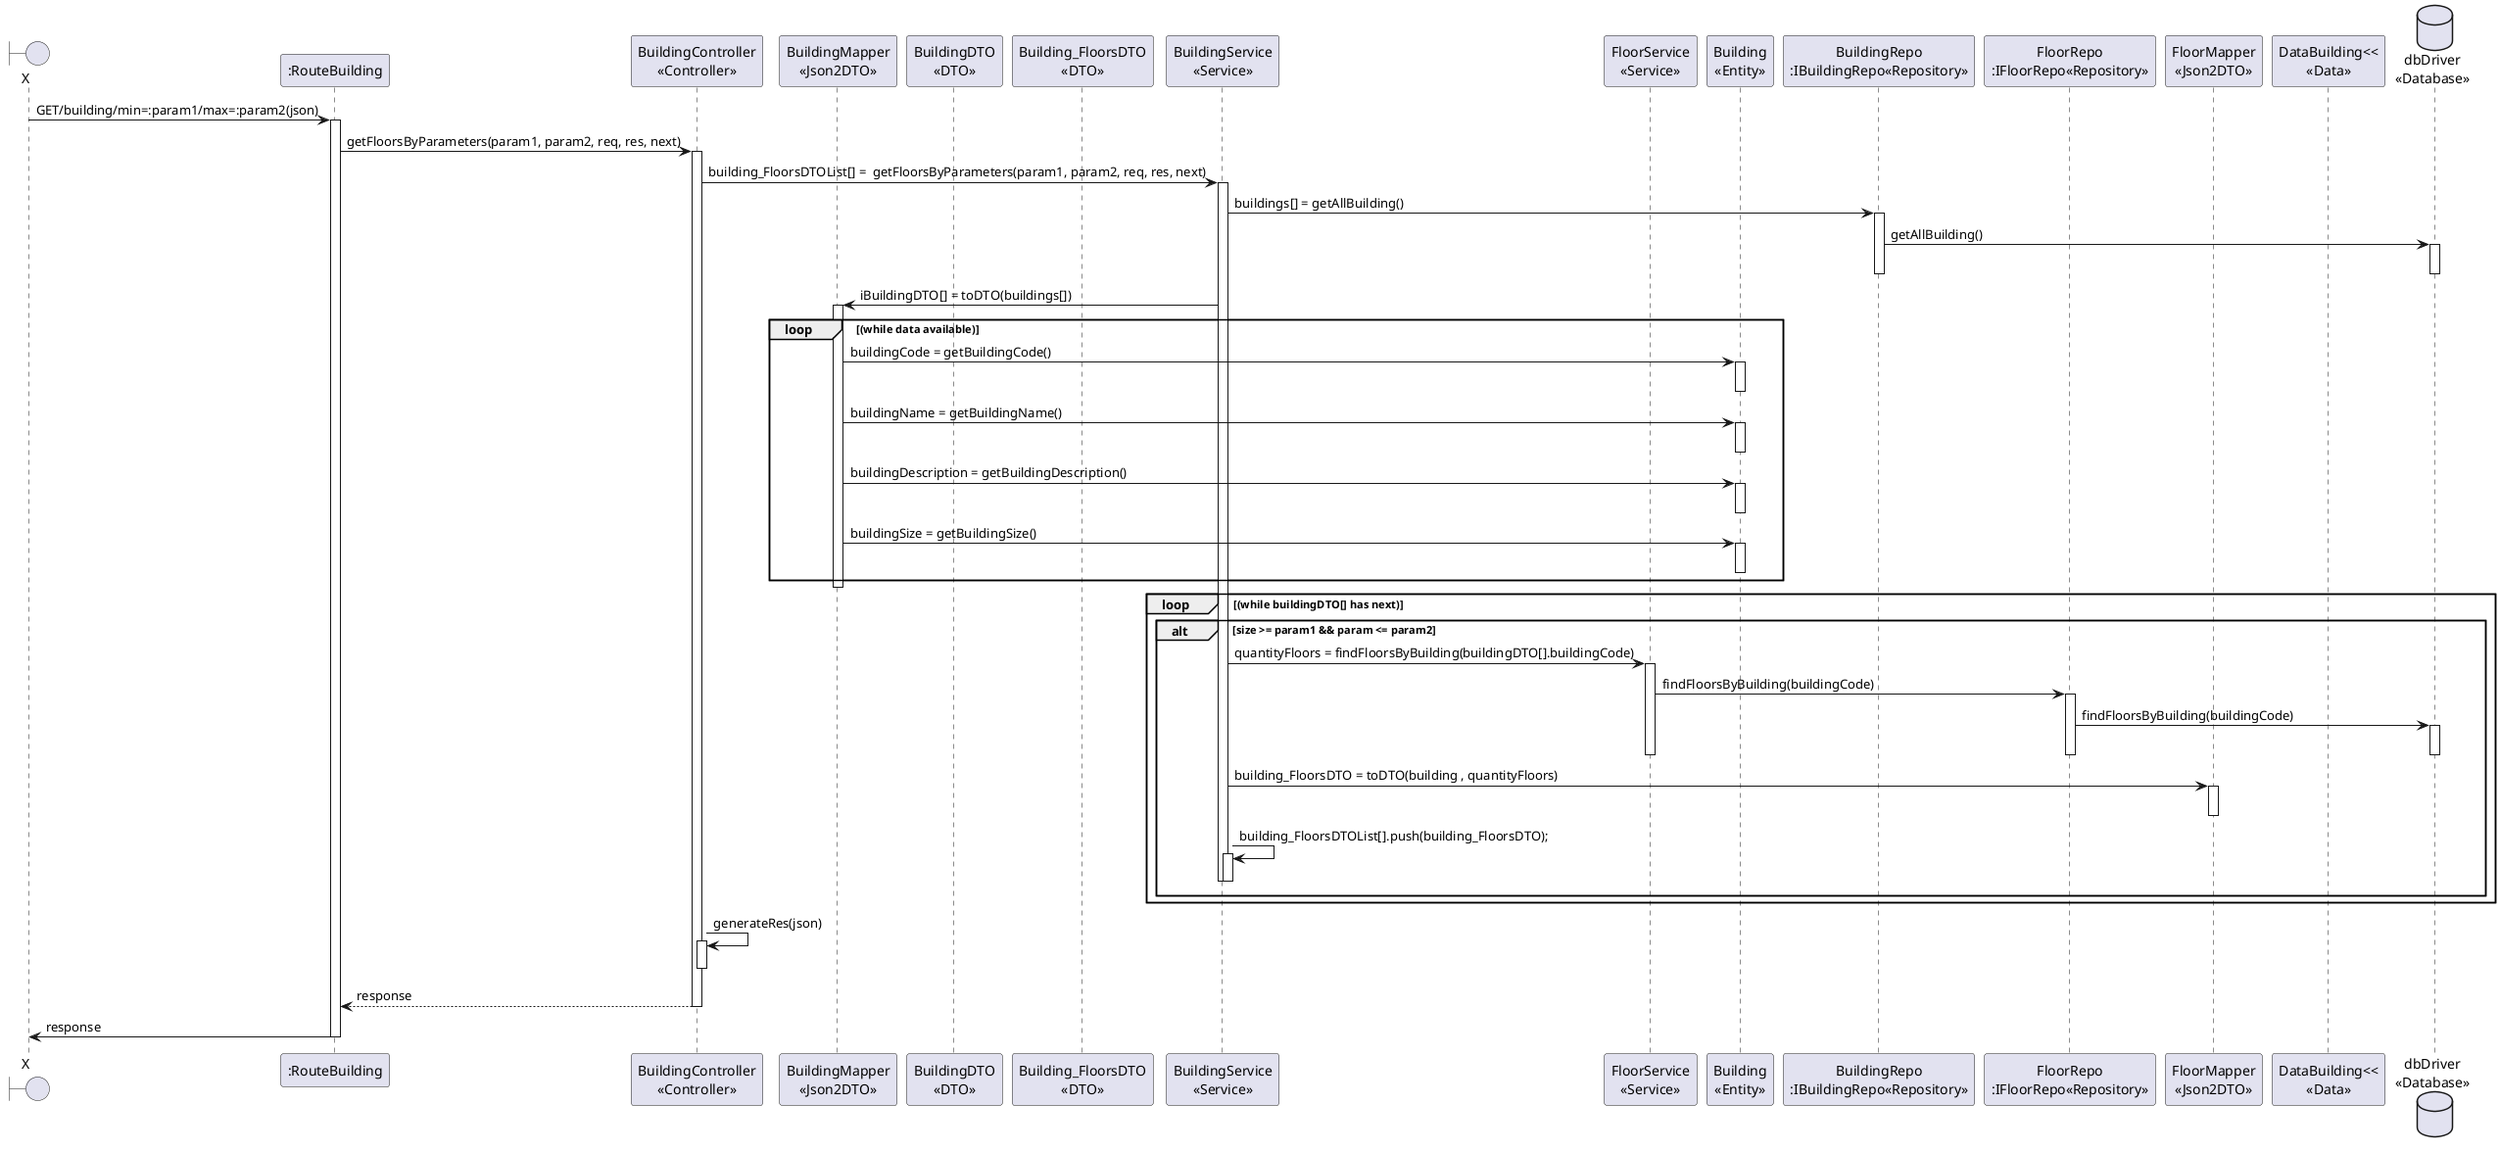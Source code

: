 @startuml
boundary X
participant ":RouteBuilding" as ROUTE
participant "BuildingController\n<<Controller>>" as CTRL
participant "BuildingMapper\n<<Json2DTO>>" as MAPPER
participant "FloorMapper\n<<Json2DTO>>" as MAPPER2
participant "BuildingDTO\n<<DTO>>" as DTO
participant "Building_FloorsDTO\n<<DTO>>" as DTO2
participant "BuildingService\n<<Service>>" as SRV2
participant "FloorService\n<<Service>>" as SRV
participant "Building\n<<Entity>>" as ENTITY
participant "BuildingRepo\n:IBuildingRepo<<Repository>>" as REPO
participant "FloorRepo\n:IFloorRepo<<Repository>>" as REPO2
participant "BuildingMap\n<<Domain2Data>>" as MAPPER2
participant "DataBuilding<<\n<<Data>>" as DATA
database "dbDriver\n<<Database>>" as DB

X -> ROUTE : GET/building/min=:param1/max=:param2(json)
activate ROUTE
ROUTE -> CTRL : getFloorsByParameters(param1, param2, req, res, next)
    activate CTRL
    CTRL -> SRV2 : building_FloorsDTOList[] =  getFloorsByParameters(param1, param2, req, res, next)
    activate SRV2


        SRV2 -> REPO :buildings[] = getAllBuilding()
            activate REPO



            REPO -> DB : getAllBuilding()
                activate DB
                deactivate DB

            deactivate REPO
        SRV2 -> MAPPER : iBuildingDTO[] = toDTO(buildings[])
        activate MAPPER
          loop (while data available)
              MAPPER -> ENTITY : buildingCode = getBuildingCode()
                  activate ENTITY
                  deactivate ENTITY
              MAPPER -> ENTITY : buildingName = getBuildingName()
                  activate ENTITY
                  deactivate ENTITY
              MAPPER -> ENTITY : buildingDescription = getBuildingDescription()
                  activate ENTITY
                  deactivate ENTITY
              MAPPER -> ENTITY : buildingSize = getBuildingSize()
                  activate ENTITY
                  deactivate ENTITY
          end loop
            deactivate MAPPER

        loop (while buildingDTO[] has next)
          alt size >= param1 && param <= param2
        SRV2 -> SRV : quantityFloors = findFloorsByBuilding(buildingDTO[].buildingCode)
               activate SRV

               SRV -> REPO2 : findFloorsByBuilding(buildingCode)
                   activate REPO2

                   REPO2 -> DB : findFloorsByBuilding(buildingCode)
                   activate DB
                   deactivate DB

                   deactivate REPO2
                   deactivate SRV



                  SRV2 -> MAPPER2 : building_FloorsDTO = toDTO(building , quantityFloors)
                  activate MAPPER2
                  deactivate MAPPER2
                          SRV2 -> SRV2 :  building_FloorsDTOList[].push(building_FloorsDTO);
                          activate SRV2
                          deactivate SRV2
                          deactivate SRV2
                   end alt

        end loop

    CTRL -> CTRL : generateRes(json)
        activate CTRL
        deactivate CTRL

    CTRL --> ROUTE : response
    deactivate CTRL
    ROUTE -> X : response
deactivate ROUTE

@enduml
